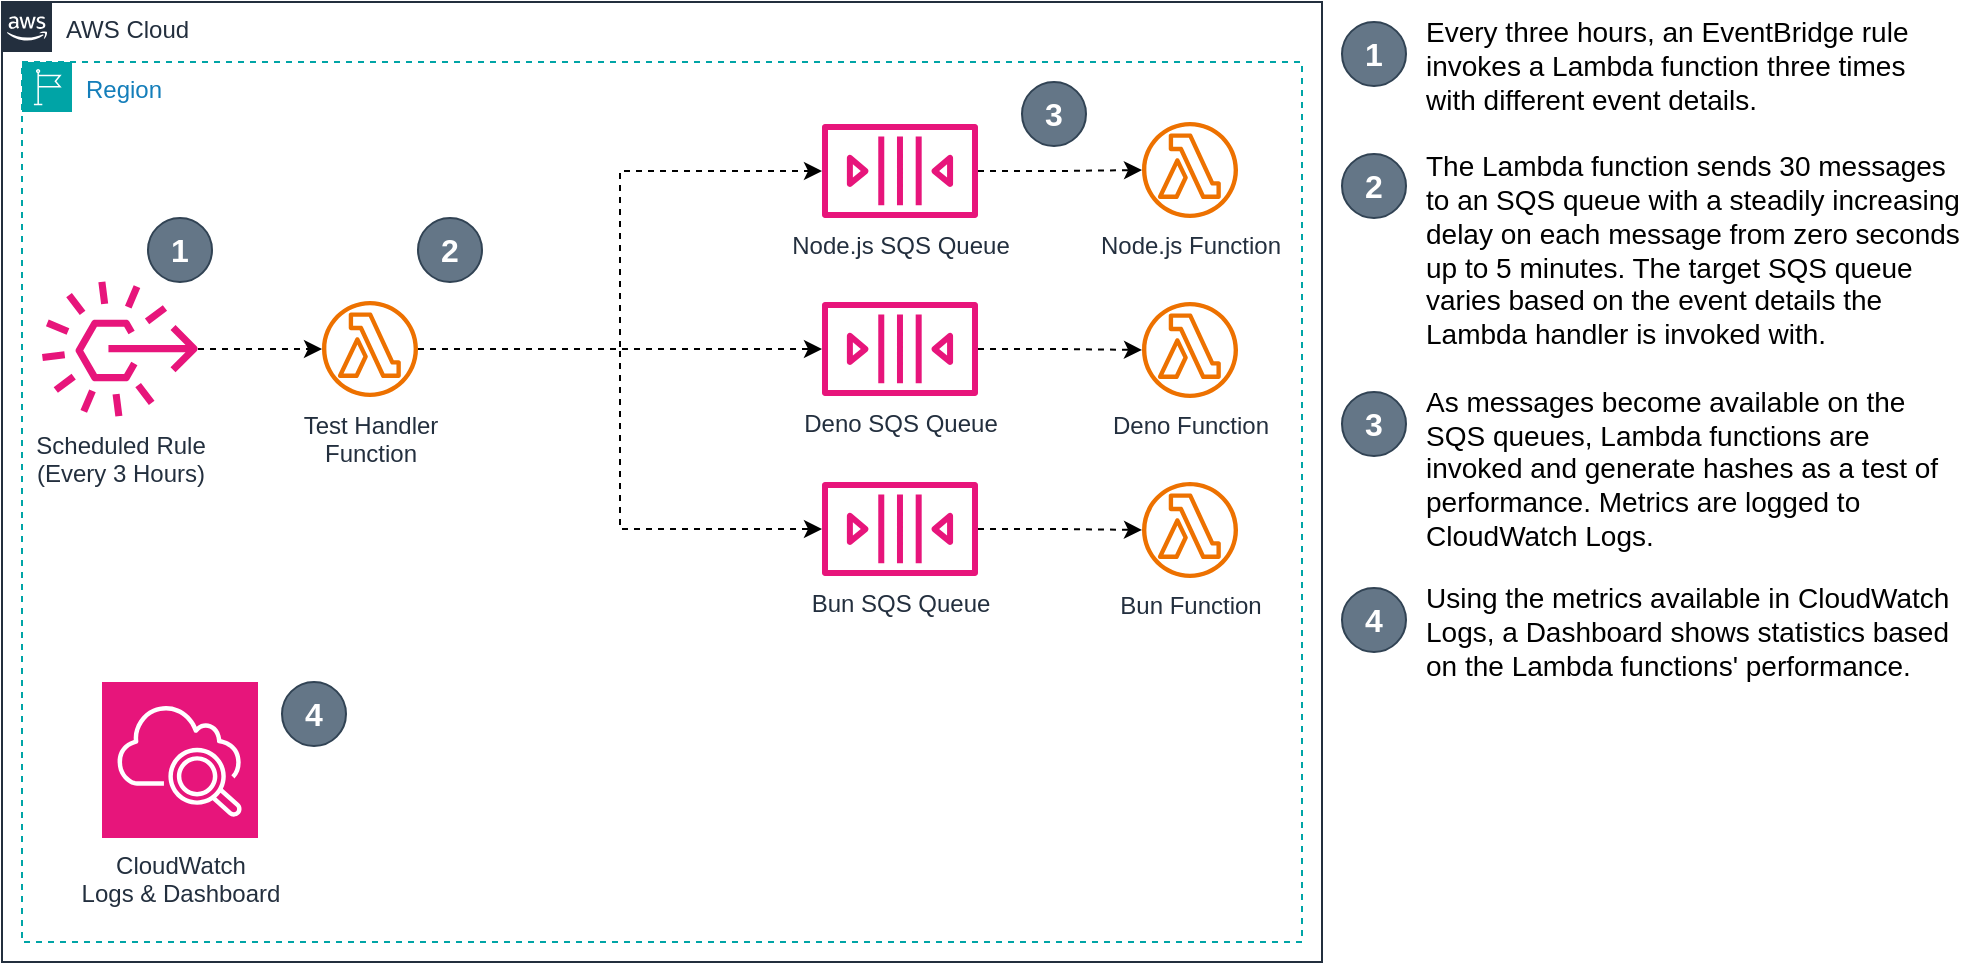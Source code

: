 <mxfile version="27.0.5">
  <diagram name="Page-1" id="xwflj73ZvZ7Tb7ULyYQ-">
    <mxGraphModel dx="1234" dy="798" grid="1" gridSize="10" guides="1" tooltips="1" connect="1" arrows="1" fold="1" page="0" pageScale="1" pageWidth="850" pageHeight="1100" math="0" shadow="0">
      <root>
        <mxCell id="0" />
        <mxCell id="1" parent="0" />
        <mxCell id="xdo0dCjmJiGK_zv5ryol-1" value="AWS Cloud" style="points=[[0,0],[0.25,0],[0.5,0],[0.75,0],[1,0],[1,0.25],[1,0.5],[1,0.75],[1,1],[0.75,1],[0.5,1],[0.25,1],[0,1],[0,0.75],[0,0.5],[0,0.25]];outlineConnect=0;gradientColor=none;html=1;whiteSpace=wrap;fontSize=12;fontStyle=0;container=1;pointerEvents=0;collapsible=0;recursiveResize=0;shape=mxgraph.aws4.group;grIcon=mxgraph.aws4.group_aws_cloud_alt;strokeColor=#232F3E;fillColor=none;verticalAlign=top;align=left;spacingLeft=30;fontColor=#232F3E;dashed=0;" vertex="1" parent="1">
          <mxGeometry x="90" y="140" width="660" height="480" as="geometry" />
        </mxCell>
        <mxCell id="xdo0dCjmJiGK_zv5ryol-2" value="Region" style="points=[[0,0],[0.25,0],[0.5,0],[0.75,0],[1,0],[1,0.25],[1,0.5],[1,0.75],[1,1],[0.75,1],[0.5,1],[0.25,1],[0,1],[0,0.75],[0,0.5],[0,0.25]];outlineConnect=0;gradientColor=none;html=1;whiteSpace=wrap;fontSize=12;fontStyle=0;container=1;pointerEvents=0;collapsible=0;recursiveResize=0;shape=mxgraph.aws4.group;grIcon=mxgraph.aws4.group_region;strokeColor=#00A4A6;fillColor=none;verticalAlign=top;align=left;spacingLeft=30;fontColor=#147EBA;dashed=1;" vertex="1" parent="xdo0dCjmJiGK_zv5ryol-1">
          <mxGeometry x="10" y="30" width="640" height="440" as="geometry" />
        </mxCell>
        <mxCell id="xdo0dCjmJiGK_zv5ryol-3" value="Node.js Function" style="sketch=0;outlineConnect=0;fontColor=#232F3E;gradientColor=none;fillColor=#ED7100;strokeColor=none;dashed=0;verticalLabelPosition=bottom;verticalAlign=top;align=center;html=1;fontSize=12;fontStyle=0;aspect=fixed;pointerEvents=1;shape=mxgraph.aws4.lambda_function;" vertex="1" parent="xdo0dCjmJiGK_zv5ryol-2">
          <mxGeometry x="560" y="30" width="48" height="48" as="geometry" />
        </mxCell>
        <mxCell id="xdo0dCjmJiGK_zv5ryol-4" value="Deno Function" style="sketch=0;outlineConnect=0;fontColor=#232F3E;gradientColor=none;fillColor=#ED7100;strokeColor=none;dashed=0;verticalLabelPosition=bottom;verticalAlign=top;align=center;html=1;fontSize=12;fontStyle=0;aspect=fixed;pointerEvents=1;shape=mxgraph.aws4.lambda_function;" vertex="1" parent="xdo0dCjmJiGK_zv5ryol-2">
          <mxGeometry x="560" y="120" width="48" height="48" as="geometry" />
        </mxCell>
        <mxCell id="xdo0dCjmJiGK_zv5ryol-5" value="Bun Function" style="sketch=0;outlineConnect=0;fontColor=#232F3E;gradientColor=none;fillColor=#ED7100;strokeColor=none;dashed=0;verticalLabelPosition=bottom;verticalAlign=top;align=center;html=1;fontSize=12;fontStyle=0;aspect=fixed;pointerEvents=1;shape=mxgraph.aws4.lambda_function;" vertex="1" parent="xdo0dCjmJiGK_zv5ryol-2">
          <mxGeometry x="560" y="210" width="48" height="48" as="geometry" />
        </mxCell>
        <mxCell id="xdo0dCjmJiGK_zv5ryol-10" style="edgeStyle=orthogonalEdgeStyle;rounded=0;orthogonalLoop=1;jettySize=auto;html=1;dashed=1;" edge="1" parent="xdo0dCjmJiGK_zv5ryol-2" source="xdo0dCjmJiGK_zv5ryol-7" target="xdo0dCjmJiGK_zv5ryol-3">
          <mxGeometry relative="1" as="geometry" />
        </mxCell>
        <mxCell id="xdo0dCjmJiGK_zv5ryol-7" value="Node.js SQS Queue" style="sketch=0;outlineConnect=0;fontColor=#232F3E;gradientColor=none;fillColor=#E7157B;strokeColor=none;dashed=0;verticalLabelPosition=bottom;verticalAlign=top;align=center;html=1;fontSize=12;fontStyle=0;aspect=fixed;pointerEvents=1;shape=mxgraph.aws4.queue;points=[[0,0.5,0,0,0]];" vertex="1" parent="xdo0dCjmJiGK_zv5ryol-2">
          <mxGeometry x="400" y="31" width="78" height="47" as="geometry" />
        </mxCell>
        <mxCell id="xdo0dCjmJiGK_zv5ryol-11" style="edgeStyle=orthogonalEdgeStyle;rounded=0;orthogonalLoop=1;jettySize=auto;html=1;dashed=1;" edge="1" parent="xdo0dCjmJiGK_zv5ryol-2" source="xdo0dCjmJiGK_zv5ryol-8" target="xdo0dCjmJiGK_zv5ryol-4">
          <mxGeometry relative="1" as="geometry" />
        </mxCell>
        <mxCell id="xdo0dCjmJiGK_zv5ryol-8" value="Deno SQS Queue" style="sketch=0;outlineConnect=0;fontColor=#232F3E;gradientColor=none;fillColor=#E7157B;strokeColor=none;dashed=0;verticalLabelPosition=bottom;verticalAlign=top;align=center;html=1;fontSize=12;fontStyle=0;aspect=fixed;pointerEvents=1;shape=mxgraph.aws4.queue;points=[[0,0.5,0,0,0]];" vertex="1" parent="xdo0dCjmJiGK_zv5ryol-2">
          <mxGeometry x="400" y="120" width="78" height="47" as="geometry" />
        </mxCell>
        <mxCell id="xdo0dCjmJiGK_zv5ryol-12" style="edgeStyle=orthogonalEdgeStyle;rounded=0;orthogonalLoop=1;jettySize=auto;html=1;dashed=1;" edge="1" parent="xdo0dCjmJiGK_zv5ryol-2" source="xdo0dCjmJiGK_zv5ryol-9" target="xdo0dCjmJiGK_zv5ryol-5">
          <mxGeometry relative="1" as="geometry" />
        </mxCell>
        <mxCell id="xdo0dCjmJiGK_zv5ryol-9" value="Bun SQS Queue" style="sketch=0;outlineConnect=0;fontColor=#232F3E;gradientColor=none;fillColor=#E7157B;strokeColor=none;dashed=0;verticalLabelPosition=bottom;verticalAlign=top;align=center;html=1;fontSize=12;fontStyle=0;aspect=fixed;pointerEvents=1;shape=mxgraph.aws4.queue;points=[[0,0.5,0,0,0]];" vertex="1" parent="xdo0dCjmJiGK_zv5ryol-2">
          <mxGeometry x="400" y="210" width="78" height="47" as="geometry" />
        </mxCell>
        <mxCell id="xdo0dCjmJiGK_zv5ryol-6" value="Test Handler&lt;br&gt;Function" style="sketch=0;outlineConnect=0;fontColor=#232F3E;gradientColor=none;fillColor=#ED7100;strokeColor=none;dashed=0;verticalLabelPosition=bottom;verticalAlign=top;align=center;html=1;fontSize=12;fontStyle=0;aspect=fixed;pointerEvents=1;shape=mxgraph.aws4.lambda_function;" vertex="1" parent="xdo0dCjmJiGK_zv5ryol-2">
          <mxGeometry x="150" y="119.5" width="48" height="48" as="geometry" />
        </mxCell>
        <mxCell id="xdo0dCjmJiGK_zv5ryol-16" style="edgeStyle=orthogonalEdgeStyle;rounded=0;orthogonalLoop=1;jettySize=auto;html=1;dashed=1;" edge="1" parent="xdo0dCjmJiGK_zv5ryol-2" source="xdo0dCjmJiGK_zv5ryol-13" target="xdo0dCjmJiGK_zv5ryol-6">
          <mxGeometry relative="1" as="geometry" />
        </mxCell>
        <mxCell id="xdo0dCjmJiGK_zv5ryol-13" value="Scheduled Rule&lt;br&gt;(Every 3 Hours)" style="sketch=0;outlineConnect=0;fontColor=#232F3E;gradientColor=none;fillColor=#E7157B;strokeColor=none;dashed=0;verticalLabelPosition=bottom;verticalAlign=top;align=center;html=1;fontSize=12;fontStyle=0;aspect=fixed;pointerEvents=1;shape=mxgraph.aws4.rule_3;" vertex="1" parent="xdo0dCjmJiGK_zv5ryol-2">
          <mxGeometry x="10" y="109.5" width="78" height="68" as="geometry" />
        </mxCell>
        <mxCell id="xdo0dCjmJiGK_zv5ryol-18" style="edgeStyle=orthogonalEdgeStyle;rounded=0;orthogonalLoop=1;jettySize=auto;html=1;entryX=0;entryY=0.5;entryDx=0;entryDy=0;entryPerimeter=0;dashed=1;" edge="1" parent="xdo0dCjmJiGK_zv5ryol-2" source="xdo0dCjmJiGK_zv5ryol-6" target="xdo0dCjmJiGK_zv5ryol-7">
          <mxGeometry relative="1" as="geometry" />
        </mxCell>
        <mxCell id="xdo0dCjmJiGK_zv5ryol-19" style="edgeStyle=orthogonalEdgeStyle;rounded=0;orthogonalLoop=1;jettySize=auto;html=1;entryX=0;entryY=0.5;entryDx=0;entryDy=0;entryPerimeter=0;dashed=1;" edge="1" parent="xdo0dCjmJiGK_zv5ryol-2" source="xdo0dCjmJiGK_zv5ryol-6" target="xdo0dCjmJiGK_zv5ryol-8">
          <mxGeometry relative="1" as="geometry" />
        </mxCell>
        <mxCell id="xdo0dCjmJiGK_zv5ryol-20" style="edgeStyle=orthogonalEdgeStyle;rounded=0;orthogonalLoop=1;jettySize=auto;html=1;entryX=0;entryY=0.5;entryDx=0;entryDy=0;entryPerimeter=0;dashed=1;" edge="1" parent="xdo0dCjmJiGK_zv5ryol-2" source="xdo0dCjmJiGK_zv5ryol-6" target="xdo0dCjmJiGK_zv5ryol-9">
          <mxGeometry relative="1" as="geometry" />
        </mxCell>
        <mxCell id="xdo0dCjmJiGK_zv5ryol-15" value="CloudWatch&lt;br&gt;Logs &amp;amp; Dashboard" style="sketch=0;points=[[0,0,0],[0.25,0,0],[0.5,0,0],[0.75,0,0],[1,0,0],[0,1,0],[0.25,1,0],[0.5,1,0],[0.75,1,0],[1,1,0],[0,0.25,0],[0,0.5,0],[0,0.75,0],[1,0.25,0],[1,0.5,0],[1,0.75,0]];points=[[0,0,0],[0.25,0,0],[0.5,0,0],[0.75,0,0],[1,0,0],[0,1,0],[0.25,1,0],[0.5,1,0],[0.75,1,0],[1,1,0],[0,0.25,0],[0,0.5,0],[0,0.75,0],[1,0.25,0],[1,0.5,0],[1,0.75,0]];outlineConnect=0;fontColor=#232F3E;fillColor=#E7157B;strokeColor=#ffffff;dashed=0;verticalLabelPosition=bottom;verticalAlign=top;align=center;html=1;fontSize=12;fontStyle=0;aspect=fixed;shape=mxgraph.aws4.resourceIcon;resIcon=mxgraph.aws4.cloudwatch_2;" vertex="1" parent="xdo0dCjmJiGK_zv5ryol-2">
          <mxGeometry x="40" y="310" width="78" height="78" as="geometry" />
        </mxCell>
        <mxCell id="xdo0dCjmJiGK_zv5ryol-22" value="1" style="ellipse;whiteSpace=wrap;html=1;aspect=fixed;fontSize=16;fontStyle=1;verticalAlign=middle;fillColor=#647687;fontColor=#ffffff;strokeColor=#314354;" vertex="1" parent="xdo0dCjmJiGK_zv5ryol-2">
          <mxGeometry x="63" y="78" width="32" height="32" as="geometry" />
        </mxCell>
        <mxCell id="xdo0dCjmJiGK_zv5ryol-21" value="2" style="ellipse;whiteSpace=wrap;html=1;aspect=fixed;fontSize=16;fontStyle=1;verticalAlign=middle;fillColor=#647687;fontColor=#ffffff;strokeColor=#314354;" vertex="1" parent="xdo0dCjmJiGK_zv5ryol-2">
          <mxGeometry x="198" y="78" width="32" height="32" as="geometry" />
        </mxCell>
        <mxCell id="xdo0dCjmJiGK_zv5ryol-24" value="3" style="ellipse;whiteSpace=wrap;html=1;aspect=fixed;fontSize=16;fontStyle=1;verticalAlign=middle;fillColor=#647687;fontColor=#ffffff;strokeColor=#314354;" vertex="1" parent="xdo0dCjmJiGK_zv5ryol-2">
          <mxGeometry x="500" y="10" width="32" height="32" as="geometry" />
        </mxCell>
        <mxCell id="xdo0dCjmJiGK_zv5ryol-26" value="4" style="ellipse;whiteSpace=wrap;html=1;aspect=fixed;fontSize=16;fontStyle=1;verticalAlign=middle;fillColor=#647687;fontColor=#ffffff;strokeColor=#314354;" vertex="1" parent="xdo0dCjmJiGK_zv5ryol-2">
          <mxGeometry x="130" y="310" width="32" height="32" as="geometry" />
        </mxCell>
        <mxCell id="xdo0dCjmJiGK_zv5ryol-27" value="&lt;span style=&quot;font-size: 14px; background-color: transparent; color: light-dark(rgb(0, 0, 0), rgb(255, 255, 255));&quot;&gt;Every three hours, an EventBridge rule invokes a Lambda function three times with different event details.&lt;/span&gt;&lt;div&gt;&lt;span style=&quot;font-size: 14px;&quot;&gt;&lt;br&gt;&lt;/span&gt;&lt;span style=&quot;font-size: 14px; background-color: transparent; color: light-dark(rgb(0, 0, 0), rgb(255, 255, 255));&quot;&gt;The Lambda function sends 30 messages to an SQS queue with a steadily increasing delay on each message from zero seconds up to 5 minutes. The target SQS queue varies based on the event details the Lambda handler is invoked with.&lt;/span&gt;&lt;/div&gt;&lt;div&gt;&lt;span style=&quot;font-size: 14px;&quot;&gt;&lt;br&gt;&lt;/span&gt;&lt;span style=&quot;font-size: 14px; background-color: transparent; color: light-dark(rgb(0, 0, 0), rgb(255, 255, 255));&quot;&gt;As messages become available on the SQS queues, Lambda functions are invoked and generate hashes as a test of performance. Metrics are logged to CloudWatch Logs.&lt;br&gt;&lt;/span&gt;&lt;br&gt;&lt;span style=&quot;font-size: 14px; background-color: transparent; color: light-dark(rgb(0, 0, 0), rgb(255, 255, 255));&quot;&gt;Using the metrics available in CloudWatch Logs, a Dashboard shows statistics based on the Lambda functions&#39; performance.&lt;/span&gt;&lt;/div&gt;" style="text;html=1;whiteSpace=wrap;overflow=hidden;rounded=0;font-size 14px;" vertex="1" parent="1">
          <mxGeometry x="800" y="140" width="270" height="350" as="geometry" />
        </mxCell>
        <mxCell id="xdo0dCjmJiGK_zv5ryol-28" value="1" style="ellipse;whiteSpace=wrap;html=1;aspect=fixed;fontSize=16;fontStyle=1;verticalAlign=middle;fillColor=#647687;fontColor=#ffffff;strokeColor=#314354;" vertex="1" parent="1">
          <mxGeometry x="760" y="150" width="32" height="32" as="geometry" />
        </mxCell>
        <mxCell id="xdo0dCjmJiGK_zv5ryol-29" value="2" style="ellipse;whiteSpace=wrap;html=1;aspect=fixed;fontSize=16;fontStyle=1;verticalAlign=middle;fillColor=#647687;fontColor=#ffffff;strokeColor=#314354;" vertex="1" parent="1">
          <mxGeometry x="760" y="216" width="32" height="32" as="geometry" />
        </mxCell>
        <mxCell id="xdo0dCjmJiGK_zv5ryol-30" value="3" style="ellipse;whiteSpace=wrap;html=1;aspect=fixed;fontSize=16;fontStyle=1;verticalAlign=middle;fillColor=#647687;fontColor=#ffffff;strokeColor=#314354;" vertex="1" parent="1">
          <mxGeometry x="760" y="335" width="32" height="32" as="geometry" />
        </mxCell>
        <mxCell id="xdo0dCjmJiGK_zv5ryol-31" value="4" style="ellipse;whiteSpace=wrap;html=1;aspect=fixed;fontSize=16;fontStyle=1;verticalAlign=middle;fillColor=#647687;fontColor=#ffffff;strokeColor=#314354;" vertex="1" parent="1">
          <mxGeometry x="760" y="433" width="32" height="32" as="geometry" />
        </mxCell>
      </root>
    </mxGraphModel>
  </diagram>
</mxfile>
